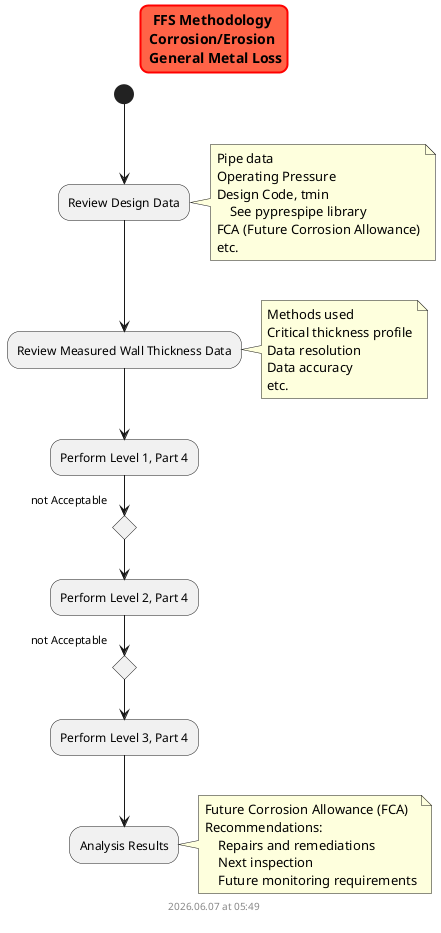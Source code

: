 @startuml ffs_methodology_general_metal
skinparam titleBorderRoundCorner 15
skinparam titleBorderThickness 2
skinparam titleBorderColor red
skinparam titleBackgroundColor Tomato

title FFS Methodology \n Corrosion/Erosion  \n General Metal Loss

(*) --> Review Design Data
        note right
            Pipe data 
            Operating Pressure
            Design Code, tmin
                See pyprespipe library
            FCA (Future Corrosion Allowance)
            etc.
        end note

    --> Review Measured Wall Thickness Data
        note right
            Methods used
            Critical thickness profile
            Data resolution
            Data accuracy
            etc.            
        end note

    --> Perform Level 1, Part 4
        if "not Acceptable" then
        --> Perform Level 2, Part 4
        if "not Acceptable" then
            --> Perform Level 3, Part 4

    --> Analysis Results
        note right
            Future Corrosion Allowance (FCA)
            Recommendations: 
                Repairs and remediations
                Next inspection
                Future monitoring requirements
        end note

footer
%date("yyyy.MM.dd' at 'HH:mm")
%filename()
end footer

@enduml